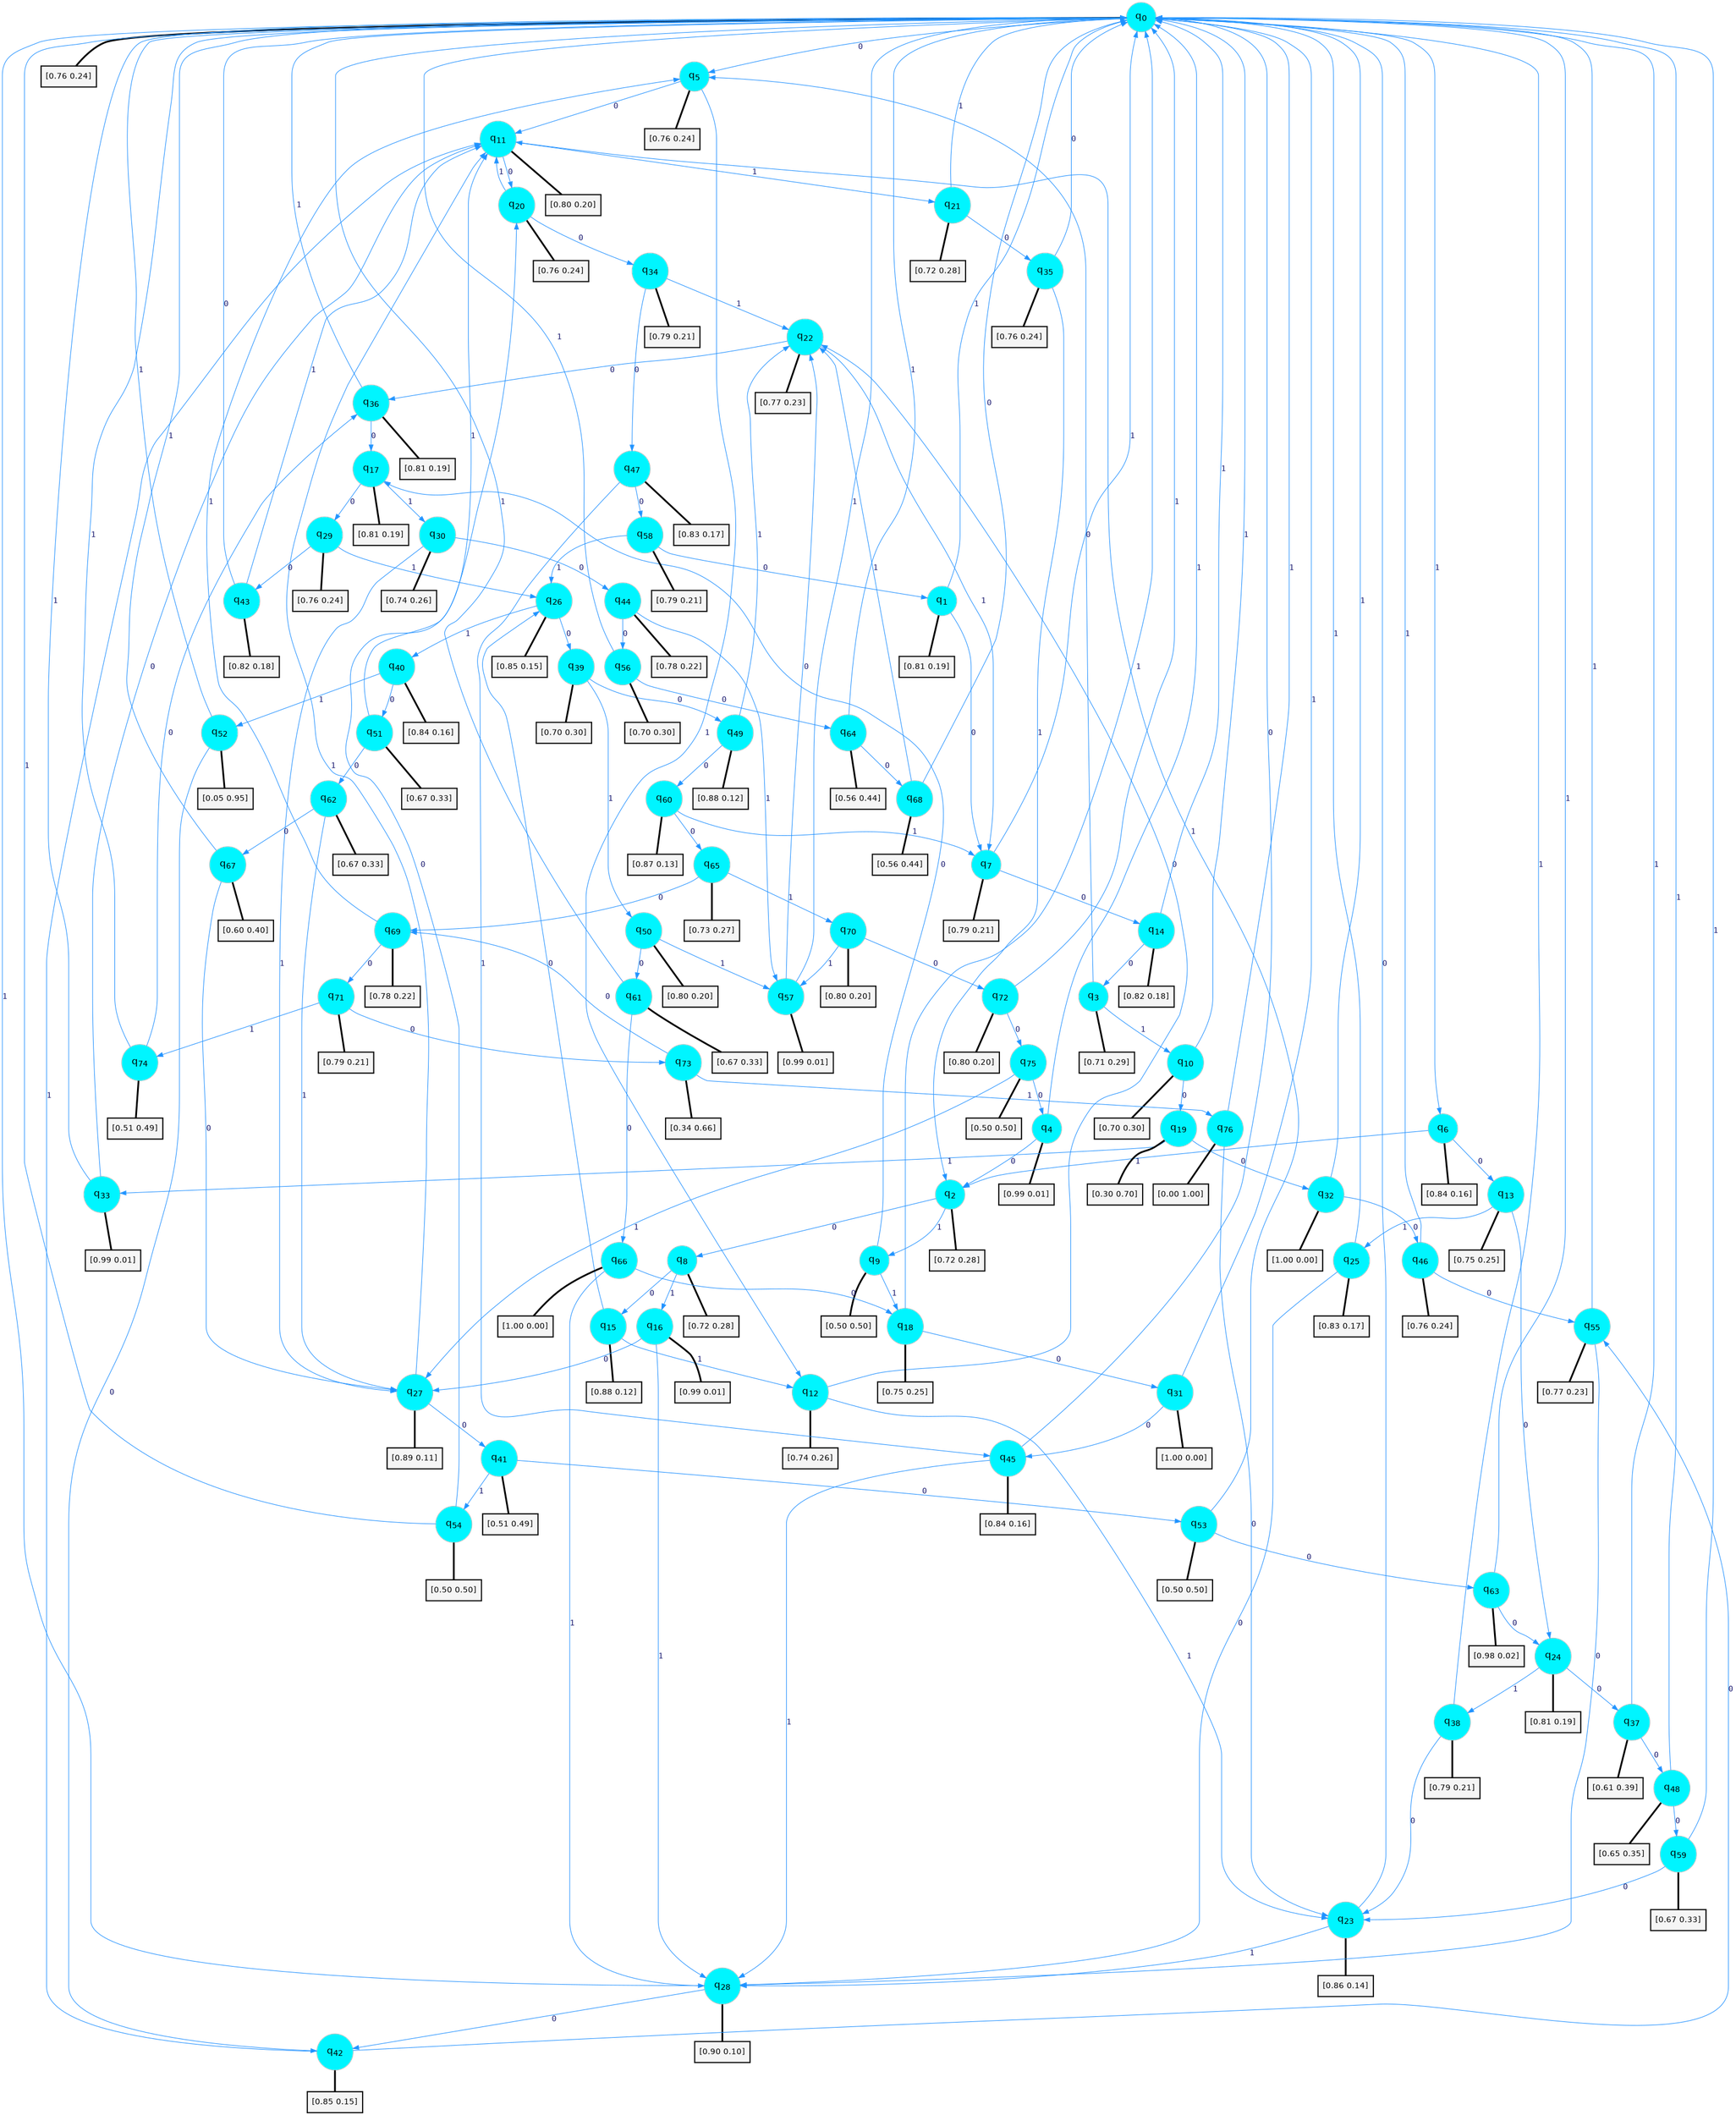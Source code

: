 digraph G {
graph [
bgcolor=transparent, dpi=300, rankdir=TD, size="40,25"];
node [
color=gray, fillcolor=turquoise1, fontcolor=black, fontname=Helvetica, fontsize=16, fontweight=bold, shape=circle, style=filled];
edge [
arrowsize=1, color=dodgerblue1, fontcolor=midnightblue, fontname=courier, fontweight=bold, penwidth=1, style=solid, weight=20];
0[label=<q<SUB>0</SUB>>];
1[label=<q<SUB>1</SUB>>];
2[label=<q<SUB>2</SUB>>];
3[label=<q<SUB>3</SUB>>];
4[label=<q<SUB>4</SUB>>];
5[label=<q<SUB>5</SUB>>];
6[label=<q<SUB>6</SUB>>];
7[label=<q<SUB>7</SUB>>];
8[label=<q<SUB>8</SUB>>];
9[label=<q<SUB>9</SUB>>];
10[label=<q<SUB>10</SUB>>];
11[label=<q<SUB>11</SUB>>];
12[label=<q<SUB>12</SUB>>];
13[label=<q<SUB>13</SUB>>];
14[label=<q<SUB>14</SUB>>];
15[label=<q<SUB>15</SUB>>];
16[label=<q<SUB>16</SUB>>];
17[label=<q<SUB>17</SUB>>];
18[label=<q<SUB>18</SUB>>];
19[label=<q<SUB>19</SUB>>];
20[label=<q<SUB>20</SUB>>];
21[label=<q<SUB>21</SUB>>];
22[label=<q<SUB>22</SUB>>];
23[label=<q<SUB>23</SUB>>];
24[label=<q<SUB>24</SUB>>];
25[label=<q<SUB>25</SUB>>];
26[label=<q<SUB>26</SUB>>];
27[label=<q<SUB>27</SUB>>];
28[label=<q<SUB>28</SUB>>];
29[label=<q<SUB>29</SUB>>];
30[label=<q<SUB>30</SUB>>];
31[label=<q<SUB>31</SUB>>];
32[label=<q<SUB>32</SUB>>];
33[label=<q<SUB>33</SUB>>];
34[label=<q<SUB>34</SUB>>];
35[label=<q<SUB>35</SUB>>];
36[label=<q<SUB>36</SUB>>];
37[label=<q<SUB>37</SUB>>];
38[label=<q<SUB>38</SUB>>];
39[label=<q<SUB>39</SUB>>];
40[label=<q<SUB>40</SUB>>];
41[label=<q<SUB>41</SUB>>];
42[label=<q<SUB>42</SUB>>];
43[label=<q<SUB>43</SUB>>];
44[label=<q<SUB>44</SUB>>];
45[label=<q<SUB>45</SUB>>];
46[label=<q<SUB>46</SUB>>];
47[label=<q<SUB>47</SUB>>];
48[label=<q<SUB>48</SUB>>];
49[label=<q<SUB>49</SUB>>];
50[label=<q<SUB>50</SUB>>];
51[label=<q<SUB>51</SUB>>];
52[label=<q<SUB>52</SUB>>];
53[label=<q<SUB>53</SUB>>];
54[label=<q<SUB>54</SUB>>];
55[label=<q<SUB>55</SUB>>];
56[label=<q<SUB>56</SUB>>];
57[label=<q<SUB>57</SUB>>];
58[label=<q<SUB>58</SUB>>];
59[label=<q<SUB>59</SUB>>];
60[label=<q<SUB>60</SUB>>];
61[label=<q<SUB>61</SUB>>];
62[label=<q<SUB>62</SUB>>];
63[label=<q<SUB>63</SUB>>];
64[label=<q<SUB>64</SUB>>];
65[label=<q<SUB>65</SUB>>];
66[label=<q<SUB>66</SUB>>];
67[label=<q<SUB>67</SUB>>];
68[label=<q<SUB>68</SUB>>];
69[label=<q<SUB>69</SUB>>];
70[label=<q<SUB>70</SUB>>];
71[label=<q<SUB>71</SUB>>];
72[label=<q<SUB>72</SUB>>];
73[label=<q<SUB>73</SUB>>];
74[label=<q<SUB>74</SUB>>];
75[label=<q<SUB>75</SUB>>];
76[label=<q<SUB>76</SUB>>];
77[label="[0.76 0.24]", shape=box,fontcolor=black, fontname=Helvetica, fontsize=14, penwidth=2, fillcolor=whitesmoke,color=black];
78[label="[0.81 0.19]", shape=box,fontcolor=black, fontname=Helvetica, fontsize=14, penwidth=2, fillcolor=whitesmoke,color=black];
79[label="[0.72 0.28]", shape=box,fontcolor=black, fontname=Helvetica, fontsize=14, penwidth=2, fillcolor=whitesmoke,color=black];
80[label="[0.71 0.29]", shape=box,fontcolor=black, fontname=Helvetica, fontsize=14, penwidth=2, fillcolor=whitesmoke,color=black];
81[label="[0.99 0.01]", shape=box,fontcolor=black, fontname=Helvetica, fontsize=14, penwidth=2, fillcolor=whitesmoke,color=black];
82[label="[0.76 0.24]", shape=box,fontcolor=black, fontname=Helvetica, fontsize=14, penwidth=2, fillcolor=whitesmoke,color=black];
83[label="[0.84 0.16]", shape=box,fontcolor=black, fontname=Helvetica, fontsize=14, penwidth=2, fillcolor=whitesmoke,color=black];
84[label="[0.79 0.21]", shape=box,fontcolor=black, fontname=Helvetica, fontsize=14, penwidth=2, fillcolor=whitesmoke,color=black];
85[label="[0.72 0.28]", shape=box,fontcolor=black, fontname=Helvetica, fontsize=14, penwidth=2, fillcolor=whitesmoke,color=black];
86[label="[0.50 0.50]", shape=box,fontcolor=black, fontname=Helvetica, fontsize=14, penwidth=2, fillcolor=whitesmoke,color=black];
87[label="[0.70 0.30]", shape=box,fontcolor=black, fontname=Helvetica, fontsize=14, penwidth=2, fillcolor=whitesmoke,color=black];
88[label="[0.80 0.20]", shape=box,fontcolor=black, fontname=Helvetica, fontsize=14, penwidth=2, fillcolor=whitesmoke,color=black];
89[label="[0.74 0.26]", shape=box,fontcolor=black, fontname=Helvetica, fontsize=14, penwidth=2, fillcolor=whitesmoke,color=black];
90[label="[0.75 0.25]", shape=box,fontcolor=black, fontname=Helvetica, fontsize=14, penwidth=2, fillcolor=whitesmoke,color=black];
91[label="[0.82 0.18]", shape=box,fontcolor=black, fontname=Helvetica, fontsize=14, penwidth=2, fillcolor=whitesmoke,color=black];
92[label="[0.88 0.12]", shape=box,fontcolor=black, fontname=Helvetica, fontsize=14, penwidth=2, fillcolor=whitesmoke,color=black];
93[label="[0.99 0.01]", shape=box,fontcolor=black, fontname=Helvetica, fontsize=14, penwidth=2, fillcolor=whitesmoke,color=black];
94[label="[0.81 0.19]", shape=box,fontcolor=black, fontname=Helvetica, fontsize=14, penwidth=2, fillcolor=whitesmoke,color=black];
95[label="[0.75 0.25]", shape=box,fontcolor=black, fontname=Helvetica, fontsize=14, penwidth=2, fillcolor=whitesmoke,color=black];
96[label="[0.30 0.70]", shape=box,fontcolor=black, fontname=Helvetica, fontsize=14, penwidth=2, fillcolor=whitesmoke,color=black];
97[label="[0.76 0.24]", shape=box,fontcolor=black, fontname=Helvetica, fontsize=14, penwidth=2, fillcolor=whitesmoke,color=black];
98[label="[0.72 0.28]", shape=box,fontcolor=black, fontname=Helvetica, fontsize=14, penwidth=2, fillcolor=whitesmoke,color=black];
99[label="[0.77 0.23]", shape=box,fontcolor=black, fontname=Helvetica, fontsize=14, penwidth=2, fillcolor=whitesmoke,color=black];
100[label="[0.86 0.14]", shape=box,fontcolor=black, fontname=Helvetica, fontsize=14, penwidth=2, fillcolor=whitesmoke,color=black];
101[label="[0.81 0.19]", shape=box,fontcolor=black, fontname=Helvetica, fontsize=14, penwidth=2, fillcolor=whitesmoke,color=black];
102[label="[0.83 0.17]", shape=box,fontcolor=black, fontname=Helvetica, fontsize=14, penwidth=2, fillcolor=whitesmoke,color=black];
103[label="[0.85 0.15]", shape=box,fontcolor=black, fontname=Helvetica, fontsize=14, penwidth=2, fillcolor=whitesmoke,color=black];
104[label="[0.89 0.11]", shape=box,fontcolor=black, fontname=Helvetica, fontsize=14, penwidth=2, fillcolor=whitesmoke,color=black];
105[label="[0.90 0.10]", shape=box,fontcolor=black, fontname=Helvetica, fontsize=14, penwidth=2, fillcolor=whitesmoke,color=black];
106[label="[0.76 0.24]", shape=box,fontcolor=black, fontname=Helvetica, fontsize=14, penwidth=2, fillcolor=whitesmoke,color=black];
107[label="[0.74 0.26]", shape=box,fontcolor=black, fontname=Helvetica, fontsize=14, penwidth=2, fillcolor=whitesmoke,color=black];
108[label="[1.00 0.00]", shape=box,fontcolor=black, fontname=Helvetica, fontsize=14, penwidth=2, fillcolor=whitesmoke,color=black];
109[label="[1.00 0.00]", shape=box,fontcolor=black, fontname=Helvetica, fontsize=14, penwidth=2, fillcolor=whitesmoke,color=black];
110[label="[0.99 0.01]", shape=box,fontcolor=black, fontname=Helvetica, fontsize=14, penwidth=2, fillcolor=whitesmoke,color=black];
111[label="[0.79 0.21]", shape=box,fontcolor=black, fontname=Helvetica, fontsize=14, penwidth=2, fillcolor=whitesmoke,color=black];
112[label="[0.76 0.24]", shape=box,fontcolor=black, fontname=Helvetica, fontsize=14, penwidth=2, fillcolor=whitesmoke,color=black];
113[label="[0.81 0.19]", shape=box,fontcolor=black, fontname=Helvetica, fontsize=14, penwidth=2, fillcolor=whitesmoke,color=black];
114[label="[0.61 0.39]", shape=box,fontcolor=black, fontname=Helvetica, fontsize=14, penwidth=2, fillcolor=whitesmoke,color=black];
115[label="[0.79 0.21]", shape=box,fontcolor=black, fontname=Helvetica, fontsize=14, penwidth=2, fillcolor=whitesmoke,color=black];
116[label="[0.70 0.30]", shape=box,fontcolor=black, fontname=Helvetica, fontsize=14, penwidth=2, fillcolor=whitesmoke,color=black];
117[label="[0.84 0.16]", shape=box,fontcolor=black, fontname=Helvetica, fontsize=14, penwidth=2, fillcolor=whitesmoke,color=black];
118[label="[0.51 0.49]", shape=box,fontcolor=black, fontname=Helvetica, fontsize=14, penwidth=2, fillcolor=whitesmoke,color=black];
119[label="[0.85 0.15]", shape=box,fontcolor=black, fontname=Helvetica, fontsize=14, penwidth=2, fillcolor=whitesmoke,color=black];
120[label="[0.82 0.18]", shape=box,fontcolor=black, fontname=Helvetica, fontsize=14, penwidth=2, fillcolor=whitesmoke,color=black];
121[label="[0.78 0.22]", shape=box,fontcolor=black, fontname=Helvetica, fontsize=14, penwidth=2, fillcolor=whitesmoke,color=black];
122[label="[0.84 0.16]", shape=box,fontcolor=black, fontname=Helvetica, fontsize=14, penwidth=2, fillcolor=whitesmoke,color=black];
123[label="[0.76 0.24]", shape=box,fontcolor=black, fontname=Helvetica, fontsize=14, penwidth=2, fillcolor=whitesmoke,color=black];
124[label="[0.83 0.17]", shape=box,fontcolor=black, fontname=Helvetica, fontsize=14, penwidth=2, fillcolor=whitesmoke,color=black];
125[label="[0.65 0.35]", shape=box,fontcolor=black, fontname=Helvetica, fontsize=14, penwidth=2, fillcolor=whitesmoke,color=black];
126[label="[0.88 0.12]", shape=box,fontcolor=black, fontname=Helvetica, fontsize=14, penwidth=2, fillcolor=whitesmoke,color=black];
127[label="[0.80 0.20]", shape=box,fontcolor=black, fontname=Helvetica, fontsize=14, penwidth=2, fillcolor=whitesmoke,color=black];
128[label="[0.67 0.33]", shape=box,fontcolor=black, fontname=Helvetica, fontsize=14, penwidth=2, fillcolor=whitesmoke,color=black];
129[label="[0.05 0.95]", shape=box,fontcolor=black, fontname=Helvetica, fontsize=14, penwidth=2, fillcolor=whitesmoke,color=black];
130[label="[0.50 0.50]", shape=box,fontcolor=black, fontname=Helvetica, fontsize=14, penwidth=2, fillcolor=whitesmoke,color=black];
131[label="[0.50 0.50]", shape=box,fontcolor=black, fontname=Helvetica, fontsize=14, penwidth=2, fillcolor=whitesmoke,color=black];
132[label="[0.77 0.23]", shape=box,fontcolor=black, fontname=Helvetica, fontsize=14, penwidth=2, fillcolor=whitesmoke,color=black];
133[label="[0.70 0.30]", shape=box,fontcolor=black, fontname=Helvetica, fontsize=14, penwidth=2, fillcolor=whitesmoke,color=black];
134[label="[0.99 0.01]", shape=box,fontcolor=black, fontname=Helvetica, fontsize=14, penwidth=2, fillcolor=whitesmoke,color=black];
135[label="[0.79 0.21]", shape=box,fontcolor=black, fontname=Helvetica, fontsize=14, penwidth=2, fillcolor=whitesmoke,color=black];
136[label="[0.67 0.33]", shape=box,fontcolor=black, fontname=Helvetica, fontsize=14, penwidth=2, fillcolor=whitesmoke,color=black];
137[label="[0.87 0.13]", shape=box,fontcolor=black, fontname=Helvetica, fontsize=14, penwidth=2, fillcolor=whitesmoke,color=black];
138[label="[0.67 0.33]", shape=box,fontcolor=black, fontname=Helvetica, fontsize=14, penwidth=2, fillcolor=whitesmoke,color=black];
139[label="[0.67 0.33]", shape=box,fontcolor=black, fontname=Helvetica, fontsize=14, penwidth=2, fillcolor=whitesmoke,color=black];
140[label="[0.98 0.02]", shape=box,fontcolor=black, fontname=Helvetica, fontsize=14, penwidth=2, fillcolor=whitesmoke,color=black];
141[label="[0.56 0.44]", shape=box,fontcolor=black, fontname=Helvetica, fontsize=14, penwidth=2, fillcolor=whitesmoke,color=black];
142[label="[0.73 0.27]", shape=box,fontcolor=black, fontname=Helvetica, fontsize=14, penwidth=2, fillcolor=whitesmoke,color=black];
143[label="[1.00 0.00]", shape=box,fontcolor=black, fontname=Helvetica, fontsize=14, penwidth=2, fillcolor=whitesmoke,color=black];
144[label="[0.60 0.40]", shape=box,fontcolor=black, fontname=Helvetica, fontsize=14, penwidth=2, fillcolor=whitesmoke,color=black];
145[label="[0.56 0.44]", shape=box,fontcolor=black, fontname=Helvetica, fontsize=14, penwidth=2, fillcolor=whitesmoke,color=black];
146[label="[0.78 0.22]", shape=box,fontcolor=black, fontname=Helvetica, fontsize=14, penwidth=2, fillcolor=whitesmoke,color=black];
147[label="[0.80 0.20]", shape=box,fontcolor=black, fontname=Helvetica, fontsize=14, penwidth=2, fillcolor=whitesmoke,color=black];
148[label="[0.79 0.21]", shape=box,fontcolor=black, fontname=Helvetica, fontsize=14, penwidth=2, fillcolor=whitesmoke,color=black];
149[label="[0.80 0.20]", shape=box,fontcolor=black, fontname=Helvetica, fontsize=14, penwidth=2, fillcolor=whitesmoke,color=black];
150[label="[0.34 0.66]", shape=box,fontcolor=black, fontname=Helvetica, fontsize=14, penwidth=2, fillcolor=whitesmoke,color=black];
151[label="[0.51 0.49]", shape=box,fontcolor=black, fontname=Helvetica, fontsize=14, penwidth=2, fillcolor=whitesmoke,color=black];
152[label="[0.50 0.50]", shape=box,fontcolor=black, fontname=Helvetica, fontsize=14, penwidth=2, fillcolor=whitesmoke,color=black];
153[label="[0.00 1.00]", shape=box,fontcolor=black, fontname=Helvetica, fontsize=14, penwidth=2, fillcolor=whitesmoke,color=black];
0->5 [label=0];
0->6 [label=1];
0->77 [arrowhead=none, penwidth=3,color=black];
1->7 [label=0];
1->0 [label=1];
1->78 [arrowhead=none, penwidth=3,color=black];
2->8 [label=0];
2->9 [label=1];
2->79 [arrowhead=none, penwidth=3,color=black];
3->5 [label=0];
3->10 [label=1];
3->80 [arrowhead=none, penwidth=3,color=black];
4->2 [label=0];
4->0 [label=1];
4->81 [arrowhead=none, penwidth=3,color=black];
5->11 [label=0];
5->12 [label=1];
5->82 [arrowhead=none, penwidth=3,color=black];
6->13 [label=0];
6->2 [label=1];
6->83 [arrowhead=none, penwidth=3,color=black];
7->14 [label=0];
7->0 [label=1];
7->84 [arrowhead=none, penwidth=3,color=black];
8->15 [label=0];
8->16 [label=1];
8->85 [arrowhead=none, penwidth=3,color=black];
9->17 [label=0];
9->18 [label=1];
9->86 [arrowhead=none, penwidth=3,color=black];
10->19 [label=0];
10->0 [label=1];
10->87 [arrowhead=none, penwidth=3,color=black];
11->20 [label=0];
11->21 [label=1];
11->88 [arrowhead=none, penwidth=3,color=black];
12->22 [label=0];
12->23 [label=1];
12->89 [arrowhead=none, penwidth=3,color=black];
13->24 [label=0];
13->25 [label=1];
13->90 [arrowhead=none, penwidth=3,color=black];
14->3 [label=0];
14->0 [label=1];
14->91 [arrowhead=none, penwidth=3,color=black];
15->26 [label=0];
15->12 [label=1];
15->92 [arrowhead=none, penwidth=3,color=black];
16->27 [label=0];
16->28 [label=1];
16->93 [arrowhead=none, penwidth=3,color=black];
17->29 [label=0];
17->30 [label=1];
17->94 [arrowhead=none, penwidth=3,color=black];
18->31 [label=0];
18->0 [label=1];
18->95 [arrowhead=none, penwidth=3,color=black];
19->32 [label=0];
19->33 [label=1];
19->96 [arrowhead=none, penwidth=3,color=black];
20->34 [label=0];
20->11 [label=1];
20->97 [arrowhead=none, penwidth=3,color=black];
21->35 [label=0];
21->0 [label=1];
21->98 [arrowhead=none, penwidth=3,color=black];
22->36 [label=0];
22->7 [label=1];
22->99 [arrowhead=none, penwidth=3,color=black];
23->0 [label=0];
23->28 [label=1];
23->100 [arrowhead=none, penwidth=3,color=black];
24->37 [label=0];
24->38 [label=1];
24->101 [arrowhead=none, penwidth=3,color=black];
25->28 [label=0];
25->0 [label=1];
25->102 [arrowhead=none, penwidth=3,color=black];
26->39 [label=0];
26->40 [label=1];
26->103 [arrowhead=none, penwidth=3,color=black];
27->41 [label=0];
27->11 [label=1];
27->104 [arrowhead=none, penwidth=3,color=black];
28->42 [label=0];
28->0 [label=1];
28->105 [arrowhead=none, penwidth=3,color=black];
29->43 [label=0];
29->26 [label=1];
29->106 [arrowhead=none, penwidth=3,color=black];
30->44 [label=0];
30->27 [label=1];
30->107 [arrowhead=none, penwidth=3,color=black];
31->45 [label=0];
31->0 [label=1];
31->108 [arrowhead=none, penwidth=3,color=black];
32->46 [label=0];
32->0 [label=1];
32->109 [arrowhead=none, penwidth=3,color=black];
33->11 [label=0];
33->0 [label=1];
33->110 [arrowhead=none, penwidth=3,color=black];
34->47 [label=0];
34->22 [label=1];
34->111 [arrowhead=none, penwidth=3,color=black];
35->0 [label=0];
35->2 [label=1];
35->112 [arrowhead=none, penwidth=3,color=black];
36->17 [label=0];
36->0 [label=1];
36->113 [arrowhead=none, penwidth=3,color=black];
37->48 [label=0];
37->0 [label=1];
37->114 [arrowhead=none, penwidth=3,color=black];
38->23 [label=0];
38->0 [label=1];
38->115 [arrowhead=none, penwidth=3,color=black];
39->49 [label=0];
39->50 [label=1];
39->116 [arrowhead=none, penwidth=3,color=black];
40->51 [label=0];
40->52 [label=1];
40->117 [arrowhead=none, penwidth=3,color=black];
41->53 [label=0];
41->54 [label=1];
41->118 [arrowhead=none, penwidth=3,color=black];
42->55 [label=0];
42->11 [label=1];
42->119 [arrowhead=none, penwidth=3,color=black];
43->0 [label=0];
43->11 [label=1];
43->120 [arrowhead=none, penwidth=3,color=black];
44->56 [label=0];
44->57 [label=1];
44->121 [arrowhead=none, penwidth=3,color=black];
45->0 [label=0];
45->28 [label=1];
45->122 [arrowhead=none, penwidth=3,color=black];
46->55 [label=0];
46->0 [label=1];
46->123 [arrowhead=none, penwidth=3,color=black];
47->58 [label=0];
47->45 [label=1];
47->124 [arrowhead=none, penwidth=3,color=black];
48->59 [label=0];
48->0 [label=1];
48->125 [arrowhead=none, penwidth=3,color=black];
49->60 [label=0];
49->22 [label=1];
49->126 [arrowhead=none, penwidth=3,color=black];
50->61 [label=0];
50->57 [label=1];
50->127 [arrowhead=none, penwidth=3,color=black];
51->62 [label=0];
51->11 [label=1];
51->128 [arrowhead=none, penwidth=3,color=black];
52->42 [label=0];
52->0 [label=1];
52->129 [arrowhead=none, penwidth=3,color=black];
53->63 [label=0];
53->11 [label=1];
53->130 [arrowhead=none, penwidth=3,color=black];
54->20 [label=0];
54->0 [label=1];
54->131 [arrowhead=none, penwidth=3,color=black];
55->28 [label=0];
55->0 [label=1];
55->132 [arrowhead=none, penwidth=3,color=black];
56->64 [label=0];
56->0 [label=1];
56->133 [arrowhead=none, penwidth=3,color=black];
57->22 [label=0];
57->0 [label=1];
57->134 [arrowhead=none, penwidth=3,color=black];
58->1 [label=0];
58->26 [label=1];
58->135 [arrowhead=none, penwidth=3,color=black];
59->23 [label=0];
59->0 [label=1];
59->136 [arrowhead=none, penwidth=3,color=black];
60->65 [label=0];
60->7 [label=1];
60->137 [arrowhead=none, penwidth=3,color=black];
61->66 [label=0];
61->0 [label=1];
61->138 [arrowhead=none, penwidth=3,color=black];
62->67 [label=0];
62->27 [label=1];
62->139 [arrowhead=none, penwidth=3,color=black];
63->24 [label=0];
63->0 [label=1];
63->140 [arrowhead=none, penwidth=3,color=black];
64->68 [label=0];
64->0 [label=1];
64->141 [arrowhead=none, penwidth=3,color=black];
65->69 [label=0];
65->70 [label=1];
65->142 [arrowhead=none, penwidth=3,color=black];
66->18 [label=0];
66->28 [label=1];
66->143 [arrowhead=none, penwidth=3,color=black];
67->27 [label=0];
67->0 [label=1];
67->144 [arrowhead=none, penwidth=3,color=black];
68->0 [label=0];
68->22 [label=1];
68->145 [arrowhead=none, penwidth=3,color=black];
69->71 [label=0];
69->5 [label=1];
69->146 [arrowhead=none, penwidth=3,color=black];
70->72 [label=0];
70->57 [label=1];
70->147 [arrowhead=none, penwidth=3,color=black];
71->73 [label=0];
71->74 [label=1];
71->148 [arrowhead=none, penwidth=3,color=black];
72->75 [label=0];
72->0 [label=1];
72->149 [arrowhead=none, penwidth=3,color=black];
73->69 [label=0];
73->76 [label=1];
73->150 [arrowhead=none, penwidth=3,color=black];
74->36 [label=0];
74->0 [label=1];
74->151 [arrowhead=none, penwidth=3,color=black];
75->4 [label=0];
75->27 [label=1];
75->152 [arrowhead=none, penwidth=3,color=black];
76->23 [label=0];
76->0 [label=1];
76->153 [arrowhead=none, penwidth=3,color=black];
}
